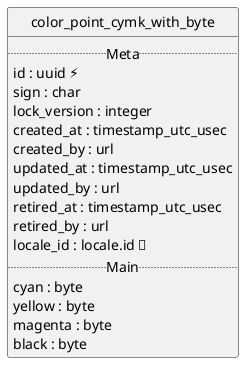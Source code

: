 @startuml uml
skinparam monochrome true
skinparam linetype ortho
hide circle

entity color_point_cymk_with_byte {
  .. Meta ..
  id : uuid ⚡
  sign : char
  lock_version : integer
  created_at : timestamp_utc_usec
  created_by : url
  updated_at : timestamp_utc_usec
  updated_by : url
  retired_at : timestamp_utc_usec
  retired_by : url
  locale_id : locale.id 🔑
  .. Main ..
  cyan : byte
  yellow : byte
  magenta : byte
  black : byte
}

@enduml
